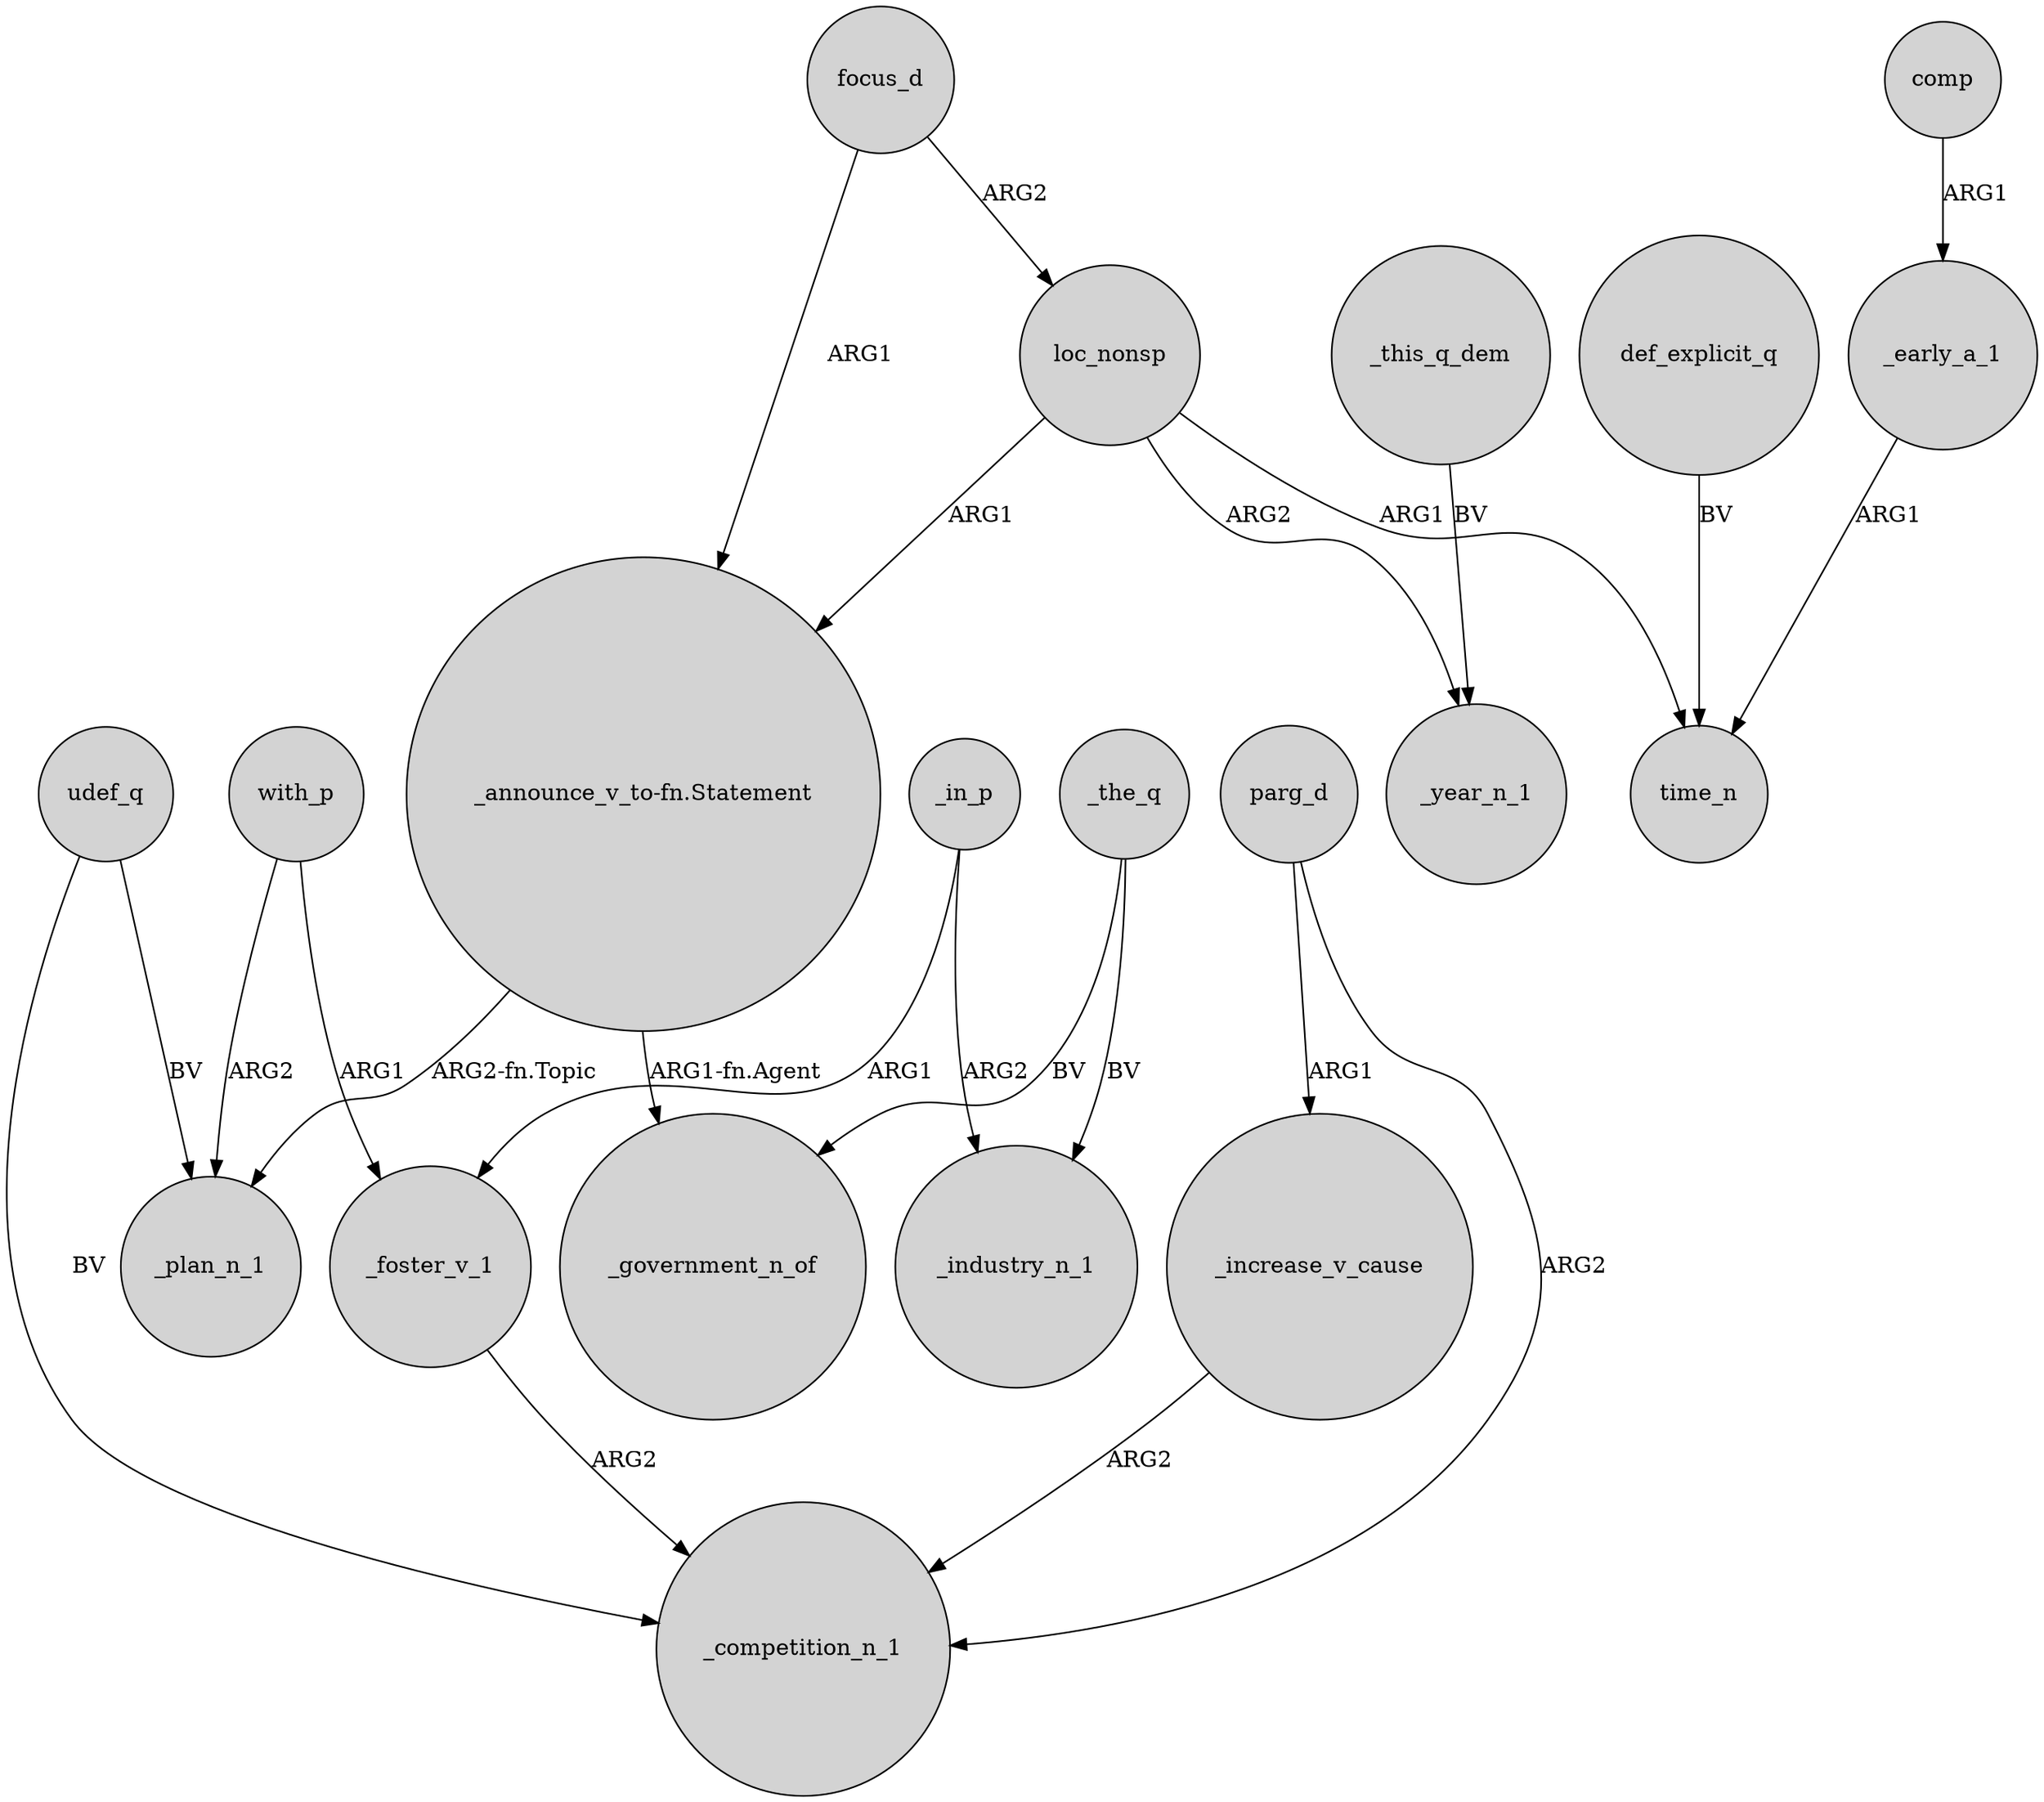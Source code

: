 digraph {
	node [shape=circle style=filled]
	"_announce_v_to-fn.Statement" -> _plan_n_1 [label="ARG2-fn.Topic"]
	focus_d -> loc_nonsp [label=ARG2]
	_in_p -> _foster_v_1 [label=ARG1]
	udef_q -> _competition_n_1 [label=BV]
	with_p -> _plan_n_1 [label=ARG2]
	_foster_v_1 -> _competition_n_1 [label=ARG2]
	def_explicit_q -> time_n [label=BV]
	focus_d -> "_announce_v_to-fn.Statement" [label=ARG1]
	_in_p -> _industry_n_1 [label=ARG2]
	with_p -> _foster_v_1 [label=ARG1]
	_increase_v_cause -> _competition_n_1 [label=ARG2]
	loc_nonsp -> time_n [label=ARG1]
	_the_q -> _industry_n_1 [label=BV]
	loc_nonsp -> "_announce_v_to-fn.Statement" [label=ARG1]
	parg_d -> _competition_n_1 [label=ARG2]
	udef_q -> _plan_n_1 [label=BV]
	parg_d -> _increase_v_cause [label=ARG1]
	loc_nonsp -> _year_n_1 [label=ARG2]
	_early_a_1 -> time_n [label=ARG1]
	_the_q -> _government_n_of [label=BV]
	"_announce_v_to-fn.Statement" -> _government_n_of [label="ARG1-fn.Agent"]
	comp -> _early_a_1 [label=ARG1]
	_this_q_dem -> _year_n_1 [label=BV]
}

